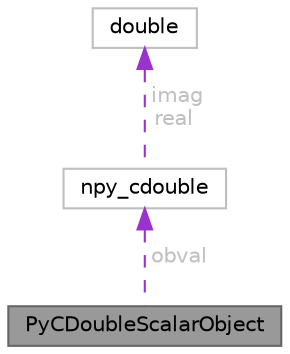 digraph "PyCDoubleScalarObject"
{
 // LATEX_PDF_SIZE
  bgcolor="transparent";
  edge [fontname=Helvetica,fontsize=10,labelfontname=Helvetica,labelfontsize=10];
  node [fontname=Helvetica,fontsize=10,shape=box,height=0.2,width=0.4];
  Node1 [id="Node000001",label="PyCDoubleScalarObject",height=0.2,width=0.4,color="gray40", fillcolor="grey60", style="filled", fontcolor="black",tooltip=" "];
  Node2 -> Node1 [id="edge3_Node000001_Node000002",dir="back",color="darkorchid3",style="dashed",tooltip=" ",label=" obval",fontcolor="grey" ];
  Node2 [id="Node000002",label="npy_cdouble",height=0.2,width=0.4,color="grey75", fillcolor="white", style="filled",URL="$de/dcd/structnpy__cdouble.html",tooltip=" "];
  Node3 -> Node2 [id="edge4_Node000002_Node000003",dir="back",color="darkorchid3",style="dashed",tooltip=" ",label=" imag\nreal",fontcolor="grey" ];
  Node3 [id="Node000003",label="double",height=0.2,width=0.4,color="grey75", fillcolor="white", style="filled",tooltip=" "];
}
